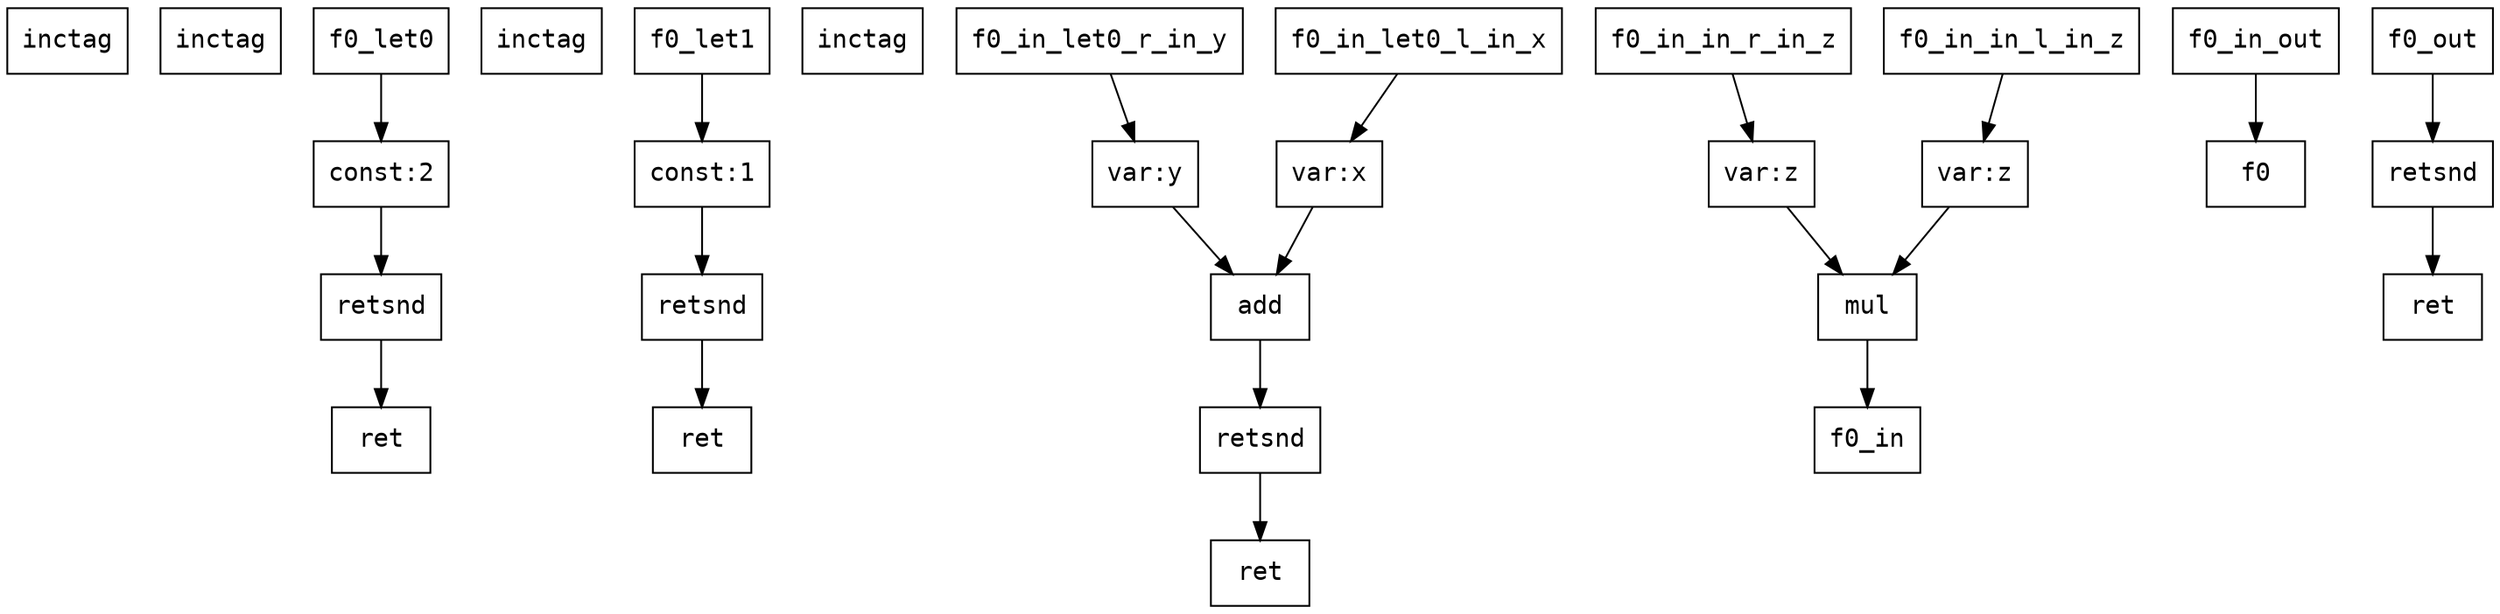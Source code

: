 digraph Dataflow {
  node [shape=record, fontname="Courier"];
  f0_inctag [label="inctag"];
  f0_let0_inctag [label="inctag"];
  f0_let0_out [label="const:2"];
  f0_let0 -> f0_let0_out;
  f0_let0_retsnd [label="retsnd"];
  f0_let0_out -> f0_let0_retsnd;
  f0_let0_ret [label="ret"];
  f0_let0_retsnd -> f0_let0_ret;
  f0_let1_inctag [label="inctag"];
  f0_let1_out [label="const:1"];
  f0_let1 -> f0_let1_out;
  f0_let1_retsnd [label="retsnd"];
  f0_let1_out -> f0_let1_retsnd;
  f0_let1_ret [label="ret"];
  f0_let1_retsnd -> f0_let1_ret;
  f0_in_let0_inctag [label="inctag"];
  f0_in_let0_l_out [label="var:x"];
  f0_in_let0_l_in_x -> f0_in_let0_l_out;
  f0_in_let0_r_out [label="var:y"];
  f0_in_let0_r_in_y -> f0_in_let0_r_out;
  f0_in_let0_out [label="add"];
  f0_in_let0_l_out -> f0_in_let0_out;
  f0_in_let0_r_out -> f0_in_let0_out;
  f0_in_let0_retsnd [label="retsnd"];
  f0_in_let0_out -> f0_in_let0_retsnd;
  f0_in_let0_ret [label="ret"];
  f0_in_let0_retsnd -> f0_in_let0_ret;
  f0_in_in_l_out [label="var:z"];
  f0_in_in_l_in_z -> f0_in_in_l_out;
  f0_in_in_r_out [label="var:z"];
  f0_in_in_r_in_z -> f0_in_in_r_out;
  f0_in_in_out [label="mul"];
  f0_in_in_l_out -> f0_in_in_out;
  f0_in_in_r_out -> f0_in_in_out;
  f0_in_in_out -> f0_in;
  f0_in_out -> f0;
  f0_retsnd [label="retsnd"];
  f0_out -> f0_retsnd;
  f0_ret [label="ret"];
  f0_retsnd -> f0_ret;
}
